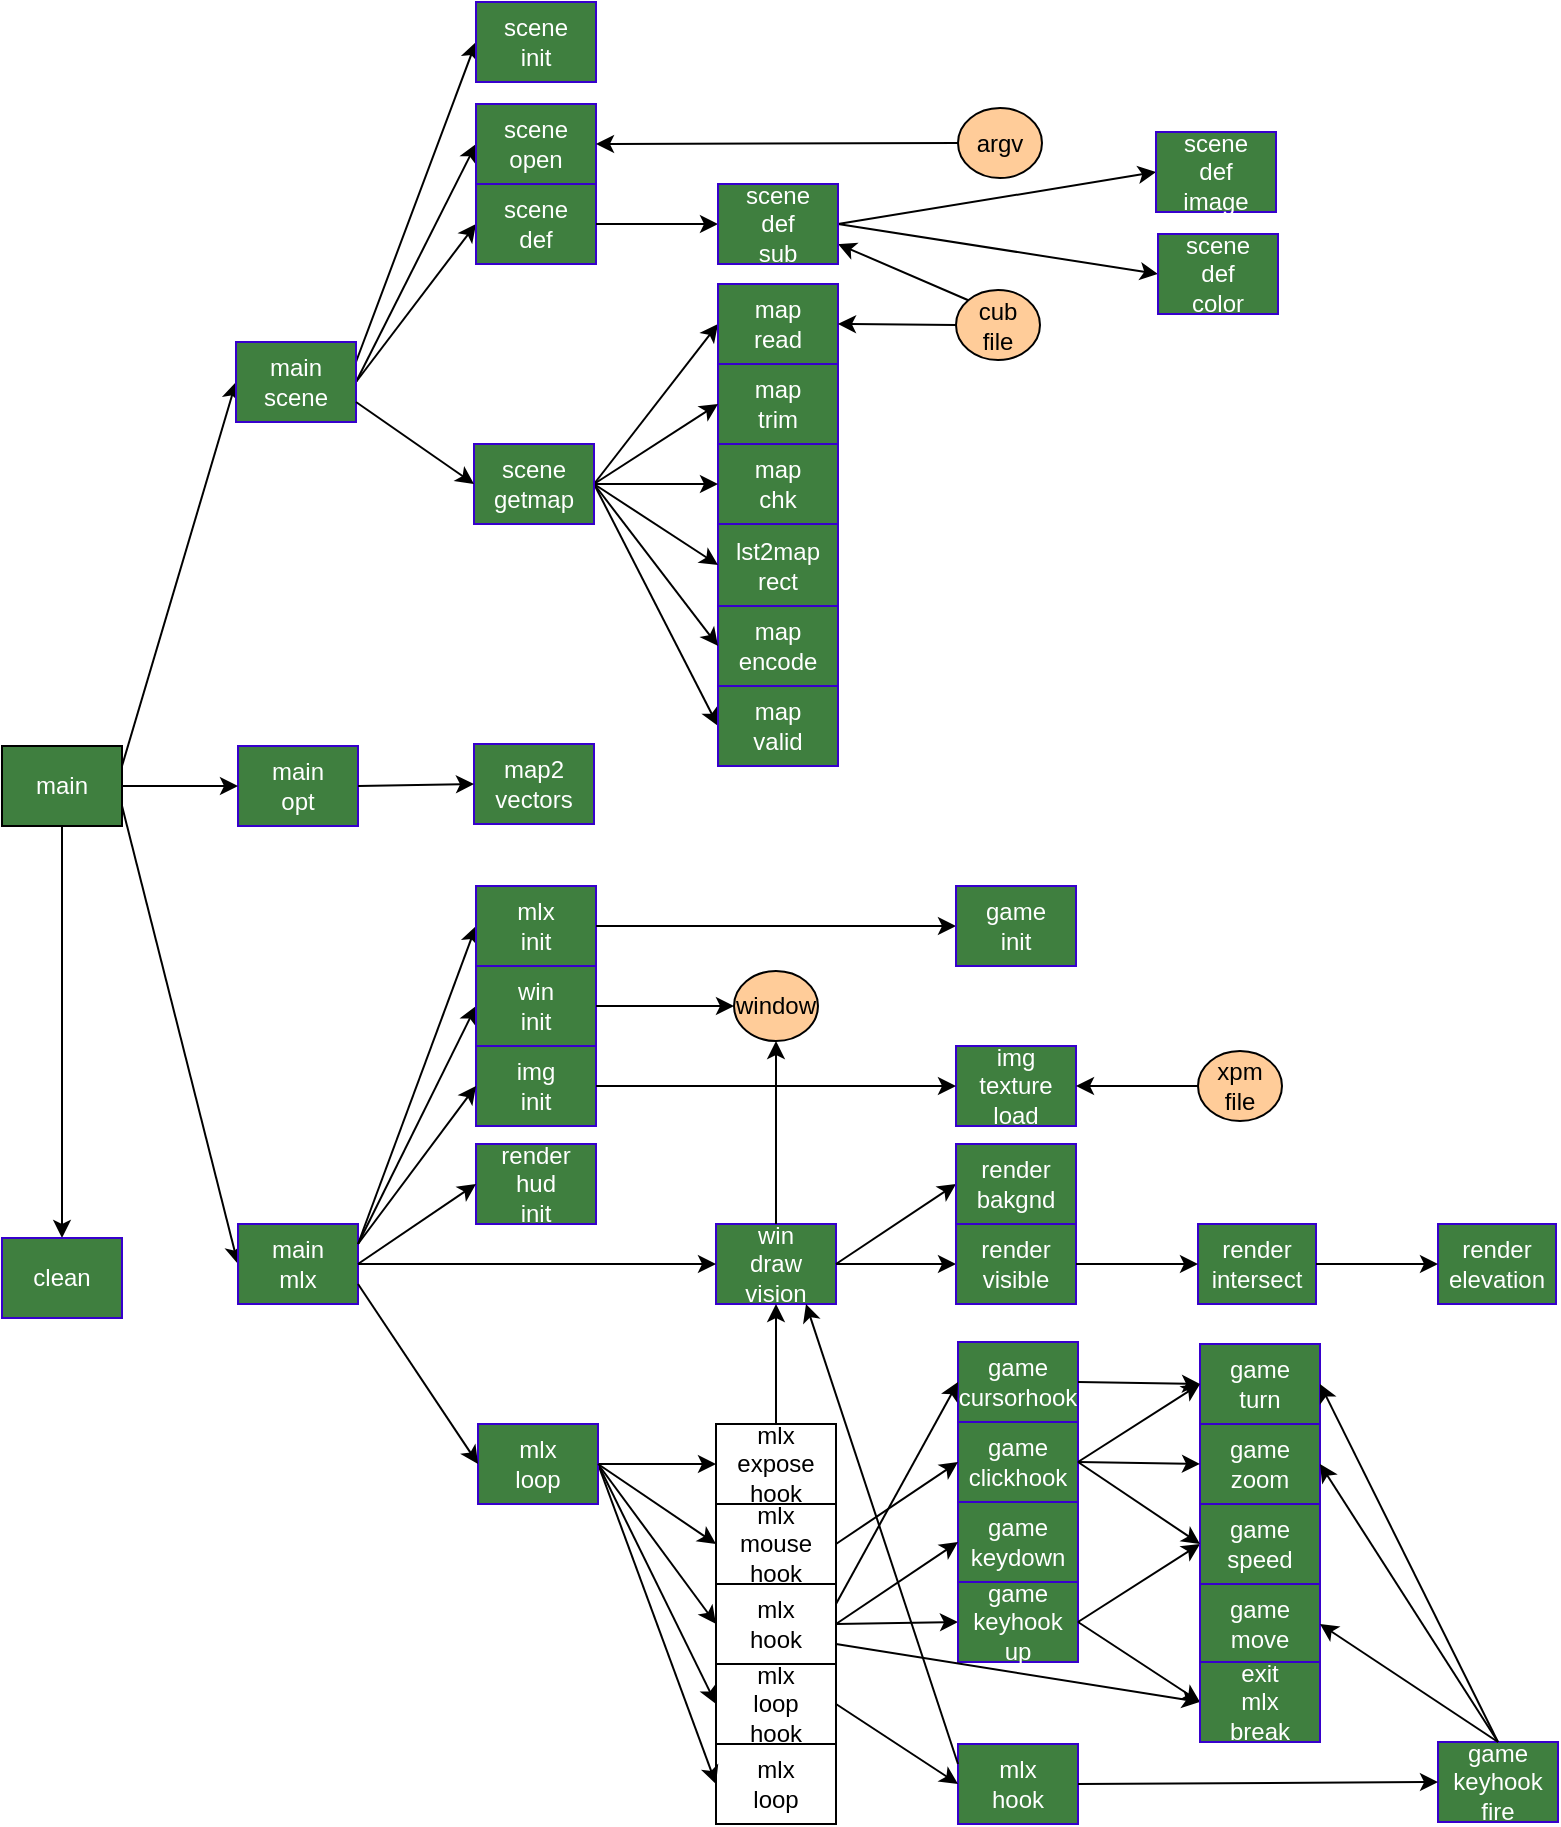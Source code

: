 <mxfile>
    <diagram id="hV0SHfoGrisFIh4XmOlX" name="Mandatory">
        <mxGraphModel dx="642" dy="841" grid="1" gridSize="10" guides="1" tooltips="1" connect="1" arrows="1" fold="1" page="1" pageScale="1" pageWidth="827" pageHeight="1169" math="0" shadow="0">
            <root>
                <mxCell id="0"/>
                <mxCell id="1" parent="0"/>
                <mxCell id="18" style="edgeStyle=none;html=1;entryX=0;entryY=0.5;entryDx=0;entryDy=0;exitX=1;exitY=0.5;exitDx=0;exitDy=0;" parent="1" source="33" target="12" edge="1">
                    <mxGeometry relative="1" as="geometry">
                        <mxPoint x="129" y="317" as="sourcePoint"/>
                    </mxGeometry>
                </mxCell>
                <mxCell id="26" style="edgeStyle=none;html=1;entryX=0.5;entryY=0;entryDx=0;entryDy=0;exitX=0.5;exitY=1;exitDx=0;exitDy=0;" parent="1" source="4" target="39" edge="1">
                    <mxGeometry relative="1" as="geometry">
                        <mxPoint x="68" y="521" as="targetPoint"/>
                        <mxPoint x="60" y="445" as="sourcePoint"/>
                    </mxGeometry>
                </mxCell>
                <mxCell id="34" style="edgeStyle=none;html=1;exitX=1;exitY=0.25;exitDx=0;exitDy=0;entryX=0;entryY=0.5;entryDx=0;entryDy=0;" parent="1" source="4" target="33" edge="1">
                    <mxGeometry relative="1" as="geometry"/>
                </mxCell>
                <mxCell id="4" value="main" style="rounded=0;whiteSpace=wrap;html=1;strokeWidth=1;fillColor=#3F7F3F;fontColor=#ffffff;strokeColor=default;" parent="1" vertex="1">
                    <mxGeometry x="2" y="381" width="60" height="40" as="geometry"/>
                </mxCell>
                <mxCell id="6" value="" style="endArrow=classic;html=1;entryX=0;entryY=0.5;entryDx=0;entryDy=0;exitX=1;exitY=0.25;exitDx=0;exitDy=0;" parent="1" source="33" target="13" edge="1">
                    <mxGeometry width="50" height="50" relative="1" as="geometry">
                        <mxPoint x="129" y="307" as="sourcePoint"/>
                        <mxPoint x="429" y="171.5" as="targetPoint"/>
                    </mxGeometry>
                </mxCell>
                <mxCell id="38" style="edgeStyle=none;html=1;entryX=0;entryY=0.5;entryDx=0;entryDy=0;exitX=1;exitY=0.5;exitDx=0;exitDy=0;" parent="1" source="33" target="35" edge="1">
                    <mxGeometry relative="1" as="geometry">
                        <mxPoint x="299" y="200" as="targetPoint"/>
                        <mxPoint x="190" y="170" as="sourcePoint"/>
                    </mxGeometry>
                </mxCell>
                <mxCell id="11" value="lst2map&lt;br&gt;rect" style="rounded=0;whiteSpace=wrap;html=1;fillColor=#3F7F3F;fontColor=#ffffff;strokeColor=#3700CC;" parent="1" vertex="1">
                    <mxGeometry x="360" y="270" width="60" height="41" as="geometry"/>
                </mxCell>
                <mxCell id="22" style="edgeStyle=none;html=1;entryX=0;entryY=0.5;entryDx=0;entryDy=0;exitX=1;exitY=0.5;exitDx=0;exitDy=0;" parent="1" source="72" target="19" edge="1">
                    <mxGeometry relative="1" as="geometry">
                        <mxPoint x="230" y="227" as="sourcePoint"/>
                    </mxGeometry>
                </mxCell>
                <mxCell id="12" value="scene&lt;br&gt;open" style="rounded=0;whiteSpace=wrap;html=1;fillColor=#3F7F3F;fontColor=#ffffff;strokeColor=#3700CC;" parent="1" vertex="1">
                    <mxGeometry x="239" y="60" width="60" height="40" as="geometry"/>
                </mxCell>
                <mxCell id="13" value="scene&lt;br&gt;init" style="rounded=0;whiteSpace=wrap;html=1;fillColor=#3F7F3F;fontColor=#ffffff;strokeColor=#3700CC;" parent="1" vertex="1">
                    <mxGeometry x="239" y="9" width="60" height="40" as="geometry"/>
                </mxCell>
                <mxCell id="15" value="" style="endArrow=classic;html=1;entryX=0;entryY=0.5;entryDx=0;entryDy=0;exitX=1;exitY=0.5;exitDx=0;exitDy=0;" parent="1" source="72" target="11" edge="1">
                    <mxGeometry width="50" height="50" relative="1" as="geometry">
                        <mxPoint x="260" y="267" as="sourcePoint"/>
                        <mxPoint x="268" y="64" as="targetPoint"/>
                    </mxGeometry>
                </mxCell>
                <mxCell id="25" style="edgeStyle=none;html=1;exitX=1;exitY=0.25;exitDx=0;exitDy=0;entryX=0;entryY=0.5;entryDx=0;entryDy=0;" parent="1" source="46" target="51" edge="1">
                    <mxGeometry relative="1" as="geometry"/>
                </mxCell>
                <mxCell id="45" style="edgeStyle=none;html=1;entryX=0;entryY=0.5;entryDx=0;entryDy=0;exitX=1;exitY=0.5;exitDx=0;exitDy=0;" parent="1" source="72" target="44" edge="1">
                    <mxGeometry relative="1" as="geometry">
                        <mxPoint x="240" y="177" as="sourcePoint"/>
                    </mxGeometry>
                </mxCell>
                <mxCell id="47" style="edgeStyle=none;html=1;entryX=0;entryY=0.5;entryDx=0;entryDy=0;exitX=1;exitY=0.75;exitDx=0;exitDy=0;" parent="1" source="4" target="46" edge="1">
                    <mxGeometry relative="1" as="geometry">
                        <mxPoint x="80" y="425" as="sourcePoint"/>
                    </mxGeometry>
                </mxCell>
                <mxCell id="19" value="map&lt;br&gt;valid" style="rounded=0;whiteSpace=wrap;html=1;fillColor=#3F7F3F;fontColor=#ffffff;strokeColor=#3700CC;" parent="1" vertex="1">
                    <mxGeometry x="360" y="351" width="60" height="40" as="geometry"/>
                </mxCell>
                <mxCell id="24" value="map&lt;br&gt;encode" style="rounded=0;whiteSpace=wrap;html=1;fillColor=#3F7F3F;fontColor=#ffffff;strokeColor=#3700CC;" parent="1" vertex="1">
                    <mxGeometry x="360" y="311" width="60" height="40" as="geometry"/>
                </mxCell>
                <mxCell id="31" value="argv" style="ellipse;whiteSpace=wrap;html=1;fillColor=#FFCC99;" parent="1" vertex="1">
                    <mxGeometry x="480" y="62" width="42" height="35" as="geometry"/>
                </mxCell>
                <mxCell id="32" value="" style="endArrow=classic;html=1;exitX=0;exitY=0.5;exitDx=0;exitDy=0;entryX=1;entryY=0.5;entryDx=0;entryDy=0;" parent="1" source="31" target="12" edge="1">
                    <mxGeometry width="50" height="50" relative="1" as="geometry">
                        <mxPoint x="532" y="39" as="sourcePoint"/>
                        <mxPoint x="534" as="targetPoint"/>
                    </mxGeometry>
                </mxCell>
                <mxCell id="33" value="main&lt;br&gt;scene" style="rounded=0;whiteSpace=wrap;html=1;fillColor=#3F7F3F;fontColor=#ffffff;strokeColor=#3700CC;" parent="1" vertex="1">
                    <mxGeometry x="119" y="179" width="60" height="40" as="geometry"/>
                </mxCell>
                <mxCell id="35" value="scene&lt;br&gt;def" style="rounded=0;whiteSpace=wrap;html=1;fillColor=#3F7F3F;fontColor=#ffffff;strokeColor=#3700CC;" parent="1" vertex="1">
                    <mxGeometry x="239" y="100" width="60" height="40" as="geometry"/>
                </mxCell>
                <mxCell id="39" value="clean" style="rounded=0;whiteSpace=wrap;html=1;fillColor=#3f7F3f;fontColor=#ffffff;strokeColor=#3700CC;" parent="1" vertex="1">
                    <mxGeometry x="2" y="627" width="60" height="40" as="geometry"/>
                </mxCell>
                <mxCell id="44" value="map&lt;br&gt;read" style="rounded=0;whiteSpace=wrap;html=1;fillColor=#3F7F3F;fontColor=#ffffff;strokeColor=#3700CC;" parent="1" vertex="1">
                    <mxGeometry x="360" y="150" width="60" height="40" as="geometry"/>
                </mxCell>
                <mxCell id="46" value="main&lt;br&gt;mlx" style="rounded=0;whiteSpace=wrap;html=1;fillColor=#3F7F3F;fontColor=#ffffff;strokeColor=#3700CC;" parent="1" vertex="1">
                    <mxGeometry x="120" y="620" width="60" height="40" as="geometry"/>
                </mxCell>
                <mxCell id="51" value="win&lt;br&gt;init" style="rounded=0;whiteSpace=wrap;html=1;fillColor=#3F7F3F;fontColor=#ffffff;strokeColor=#3700CC;" parent="1" vertex="1">
                    <mxGeometry x="239" y="491" width="60" height="40" as="geometry"/>
                </mxCell>
                <mxCell id="59" style="edgeStyle=none;html=1;exitX=1;exitY=0.25;exitDx=0;exitDy=0;entryX=0;entryY=0.5;entryDx=0;entryDy=0;" parent="1" source="46" target="52" edge="1">
                    <mxGeometry relative="1" as="geometry">
                        <mxPoint x="260" y="471" as="targetPoint"/>
                    </mxGeometry>
                </mxCell>
                <mxCell id="52" value="mlx&lt;br&gt;init" style="rounded=0;whiteSpace=wrap;html=1;fillColor=#3F7F3F;fontColor=#ffffff;strokeColor=#3700CC;" parent="1" vertex="1">
                    <mxGeometry x="239" y="451" width="60" height="40" as="geometry"/>
                </mxCell>
                <mxCell id="56" value="map&lt;br&gt;trim" style="rounded=0;whiteSpace=wrap;html=1;fillColor=#3F7F3F;fontColor=#ffffff;strokeColor=#3700CC;" parent="1" vertex="1">
                    <mxGeometry x="360" y="190" width="60" height="40" as="geometry"/>
                </mxCell>
                <mxCell id="67" style="edgeStyle=none;html=1;exitX=1;exitY=0.5;exitDx=0;exitDy=0;entryX=0;entryY=0.5;entryDx=0;entryDy=0;" parent="1" source="72" target="56" edge="1">
                    <mxGeometry relative="1" as="geometry">
                        <mxPoint x="320" y="437" as="sourcePoint"/>
                        <mxPoint x="369" y="413" as="targetPoint"/>
                    </mxGeometry>
                </mxCell>
                <mxCell id="68" style="edgeStyle=none;html=1;entryX=0;entryY=0.5;entryDx=0;entryDy=0;exitX=1;exitY=0.5;exitDx=0;exitDy=0;" parent="1" source="72" target="24" edge="1">
                    <mxGeometry relative="1" as="geometry">
                        <mxPoint x="270" y="277" as="sourcePoint"/>
                        <mxPoint x="369" y="357" as="targetPoint"/>
                    </mxGeometry>
                </mxCell>
                <mxCell id="NXFUlHPYo5hBLQqX9jPC-74" value="map&lt;br&gt;chk" style="rounded=0;whiteSpace=wrap;html=1;fillColor=#3F7F3F;fontColor=#ffffff;strokeColor=#3700CC;" parent="1" vertex="1">
                    <mxGeometry x="360" y="230" width="60" height="40" as="geometry"/>
                </mxCell>
                <mxCell id="NXFUlHPYo5hBLQqX9jPC-75" value="win&lt;br&gt;draw&lt;br&gt;vision" style="rounded=0;whiteSpace=wrap;html=1;fillColor=#3F7F3F;fontColor=#ffffff;strokeColor=#3700CC;" parent="1" vertex="1">
                    <mxGeometry x="359" y="620" width="60" height="40" as="geometry"/>
                </mxCell>
                <mxCell id="NXFUlHPYo5hBLQqX9jPC-76" value="img&lt;br&gt;init" style="rounded=0;whiteSpace=wrap;html=1;fillColor=#3F7F3F;fontColor=#ffffff;strokeColor=#3700CC;" parent="1" vertex="1">
                    <mxGeometry x="239" y="531" width="60" height="40" as="geometry"/>
                </mxCell>
                <mxCell id="NXFUlHPYo5hBLQqX9jPC-77" value="mlx&lt;br&gt;expose&lt;br&gt;hook" style="rounded=0;whiteSpace=wrap;html=1;" parent="1" vertex="1">
                    <mxGeometry x="359" y="720" width="60" height="40" as="geometry"/>
                </mxCell>
                <mxCell id="NXFUlHPYo5hBLQqX9jPC-78" value="mlx&lt;br&gt;hook" style="rounded=0;whiteSpace=wrap;html=1;" parent="1" vertex="1">
                    <mxGeometry x="359" y="800" width="60" height="40" as="geometry"/>
                </mxCell>
                <mxCell id="NXFUlHPYo5hBLQqX9jPC-79" value="mlx&lt;br&gt;loop" style="rounded=0;whiteSpace=wrap;html=1;" parent="1" vertex="1">
                    <mxGeometry x="359" y="880" width="60" height="40" as="geometry"/>
                </mxCell>
                <mxCell id="NXFUlHPYo5hBLQqX9jPC-80" value="mlx&lt;br&gt;loop&lt;br&gt;hook" style="rounded=0;whiteSpace=wrap;html=1;" parent="1" vertex="1">
                    <mxGeometry x="359" y="840" width="60" height="40" as="geometry"/>
                </mxCell>
                <mxCell id="NXFUlHPYo5hBLQqX9jPC-81" style="edgeStyle=none;html=1;exitX=1;exitY=0.5;exitDx=0;exitDy=0;entryX=0;entryY=0.5;entryDx=0;entryDy=0;" parent="1" source="46" target="NXFUlHPYo5hBLQqX9jPC-75" edge="1">
                    <mxGeometry relative="1" as="geometry">
                        <mxPoint x="210" y="561" as="sourcePoint"/>
                        <mxPoint x="258" y="587" as="targetPoint"/>
                    </mxGeometry>
                </mxCell>
                <mxCell id="NXFUlHPYo5hBLQqX9jPC-82" style="edgeStyle=none;html=1;exitX=1;exitY=0.25;exitDx=0;exitDy=0;entryX=0;entryY=0.5;entryDx=0;entryDy=0;" parent="1" source="46" target="NXFUlHPYo5hBLQqX9jPC-76" edge="1">
                    <mxGeometry relative="1" as="geometry">
                        <mxPoint x="240" y="561" as="targetPoint"/>
                        <mxPoint x="230" y="511" as="sourcePoint"/>
                    </mxGeometry>
                </mxCell>
                <mxCell id="NXFUlHPYo5hBLQqX9jPC-83" style="edgeStyle=none;html=1;exitX=1;exitY=0.5;exitDx=0;exitDy=0;entryX=0;entryY=0.5;entryDx=0;entryDy=0;" parent="1" source="83" target="NXFUlHPYo5hBLQqX9jPC-78" edge="1">
                    <mxGeometry relative="1" as="geometry">
                        <mxPoint x="341" y="643" as="sourcePoint"/>
                        <mxPoint x="389" y="669" as="targetPoint"/>
                    </mxGeometry>
                </mxCell>
                <mxCell id="NXFUlHPYo5hBLQqX9jPC-84" style="edgeStyle=none;html=1;exitX=1;exitY=0.5;exitDx=0;exitDy=0;entryX=0;entryY=0.5;entryDx=0;entryDy=0;" parent="1" source="83" target="NXFUlHPYo5hBLQqX9jPC-79" edge="1">
                    <mxGeometry relative="1" as="geometry">
                        <mxPoint x="390" y="619" as="targetPoint"/>
                        <mxPoint x="341" y="643" as="sourcePoint"/>
                    </mxGeometry>
                </mxCell>
                <mxCell id="NXFUlHPYo5hBLQqX9jPC-85" style="edgeStyle=none;html=1;exitX=1;exitY=0.5;exitDx=0;exitDy=0;entryX=0;entryY=0.5;entryDx=0;entryDy=0;" parent="1" source="83" target="NXFUlHPYo5hBLQqX9jPC-77" edge="1">
                    <mxGeometry relative="1" as="geometry">
                        <mxPoint x="331" y="703" as="sourcePoint"/>
                        <mxPoint x="361" y="721" as="targetPoint"/>
                    </mxGeometry>
                </mxCell>
                <mxCell id="NXFUlHPYo5hBLQqX9jPC-86" style="edgeStyle=none;html=1;exitX=1;exitY=0.5;exitDx=0;exitDy=0;entryX=0;entryY=0.5;entryDx=0;entryDy=0;" parent="1" source="83" target="NXFUlHPYo5hBLQqX9jPC-80" edge="1">
                    <mxGeometry relative="1" as="geometry">
                        <mxPoint x="361" y="703" as="targetPoint"/>
                        <mxPoint x="351" y="653" as="sourcePoint"/>
                    </mxGeometry>
                </mxCell>
                <mxCell id="NXFUlHPYo5hBLQqX9jPC-88" value="" style="endArrow=classic;html=1;entryX=0;entryY=0.5;entryDx=0;entryDy=0;exitX=1;exitY=0.5;exitDx=0;exitDy=0;" parent="1" source="72" target="NXFUlHPYo5hBLQqX9jPC-74" edge="1">
                    <mxGeometry width="50" height="50" relative="1" as="geometry">
                        <mxPoint x="231" y="210" as="sourcePoint"/>
                        <mxPoint x="390" y="279.5" as="targetPoint"/>
                    </mxGeometry>
                </mxCell>
                <mxCell id="NXFUlHPYo5hBLQqX9jPC-89" value="window" style="ellipse;whiteSpace=wrap;html=1;fillColor=#FFCC99;" parent="1" vertex="1">
                    <mxGeometry x="368" y="493.5" width="42" height="35" as="geometry"/>
                </mxCell>
                <mxCell id="NXFUlHPYo5hBLQqX9jPC-90" style="edgeStyle=none;html=1;entryX=0;entryY=0.5;entryDx=0;entryDy=0;exitX=1;exitY=0.5;exitDx=0;exitDy=0;" parent="1" source="51" target="NXFUlHPYo5hBLQqX9jPC-89" edge="1">
                    <mxGeometry relative="1" as="geometry">
                        <mxPoint x="152" y="442" as="sourcePoint"/>
                        <mxPoint x="210" y="612" as="targetPoint"/>
                    </mxGeometry>
                </mxCell>
                <mxCell id="NXFUlHPYo5hBLQqX9jPC-91" style="edgeStyle=none;html=1;entryX=0.5;entryY=1;entryDx=0;entryDy=0;exitX=0.5;exitY=0;exitDx=0;exitDy=0;" parent="1" source="NXFUlHPYo5hBLQqX9jPC-75" target="NXFUlHPYo5hBLQqX9jPC-89" edge="1">
                    <mxGeometry relative="1" as="geometry">
                        <mxPoint x="448" y="591" as="sourcePoint"/>
                        <mxPoint x="468.0" y="521" as="targetPoint"/>
                    </mxGeometry>
                </mxCell>
                <mxCell id="NXFUlHPYo5hBLQqX9jPC-92" style="edgeStyle=none;html=1;entryX=0;entryY=0.5;entryDx=0;entryDy=0;exitX=1;exitY=0.5;exitDx=0;exitDy=0;" parent="1" source="74" target="NXFUlHPYo5hBLQqX9jPC-93" edge="1">
                    <mxGeometry relative="1" as="geometry">
                        <mxPoint x="538" y="210" as="targetPoint"/>
                        <mxPoint x="418" y="209" as="sourcePoint"/>
                    </mxGeometry>
                </mxCell>
                <mxCell id="NXFUlHPYo5hBLQqX9jPC-93" value="scene&lt;br&gt;def&lt;br&gt;image" style="rounded=0;whiteSpace=wrap;html=1;fillColor=#3F7F3F;fontColor=#ffffff;strokeColor=#3700CC;" parent="1" vertex="1">
                    <mxGeometry x="579" y="74" width="60" height="40" as="geometry"/>
                </mxCell>
                <mxCell id="NXFUlHPYo5hBLQqX9jPC-94" style="edgeStyle=none;html=1;entryX=0;entryY=0.5;entryDx=0;entryDy=0;exitX=1;exitY=0.5;exitDx=0;exitDy=0;" parent="1" source="74" target="NXFUlHPYo5hBLQqX9jPC-95" edge="1">
                    <mxGeometry relative="1" as="geometry">
                        <mxPoint x="548" y="220" as="targetPoint"/>
                        <mxPoint x="428" y="219" as="sourcePoint"/>
                    </mxGeometry>
                </mxCell>
                <mxCell id="NXFUlHPYo5hBLQqX9jPC-95" value="scene&lt;br&gt;def&lt;br&gt;color" style="rounded=0;whiteSpace=wrap;html=1;fillColor=#3F7F3F;fontColor=#ffffff;strokeColor=#3700CC;" parent="1" vertex="1">
                    <mxGeometry x="580" y="125" width="60" height="40" as="geometry"/>
                </mxCell>
                <mxCell id="NXFUlHPYo5hBLQqX9jPC-96" style="edgeStyle=none;html=1;exitX=1;exitY=0.5;exitDx=0;exitDy=0;entryX=0;entryY=0.5;entryDx=0;entryDy=0;" parent="1" source="NXFUlHPYo5hBLQqX9jPC-75" target="NXFUlHPYo5hBLQqX9jPC-97" edge="1">
                    <mxGeometry relative="1" as="geometry">
                        <mxPoint x="479" y="600.0" as="targetPoint"/>
                        <mxPoint x="430" y="611" as="sourcePoint"/>
                    </mxGeometry>
                </mxCell>
                <mxCell id="NXFUlHPYo5hBLQqX9jPC-97" value="render&lt;br&gt;bakgnd" style="rounded=0;whiteSpace=wrap;html=1;fillColor=#3F7F3F;fontColor=#ffffff;strokeColor=#3700CC;" parent="1" vertex="1">
                    <mxGeometry x="479" y="580" width="60" height="40" as="geometry"/>
                </mxCell>
                <mxCell id="NXFUlHPYo5hBLQqX9jPC-98" style="edgeStyle=none;html=1;exitX=1;exitY=0.5;exitDx=0;exitDy=0;entryX=0;entryY=0.5;entryDx=0;entryDy=0;" parent="1" source="52" target="NXFUlHPYo5hBLQqX9jPC-99" edge="1">
                    <mxGeometry relative="1" as="geometry">
                        <mxPoint x="420" y="470.231" as="targetPoint"/>
                        <mxPoint x="340" y="440" as="sourcePoint"/>
                    </mxGeometry>
                </mxCell>
                <mxCell id="NXFUlHPYo5hBLQqX9jPC-99" value="game&lt;br&gt;init" style="rounded=0;whiteSpace=wrap;html=1;fillColor=#3F7F3F;fontColor=#ffffff;strokeColor=#3700CC;" parent="1" vertex="1">
                    <mxGeometry x="479" y="451" width="60" height="40" as="geometry"/>
                </mxCell>
                <mxCell id="NXFUlHPYo5hBLQqX9jPC-100" style="edgeStyle=none;html=1;entryX=0;entryY=0.5;entryDx=0;entryDy=0;exitX=1;exitY=0.5;exitDx=0;exitDy=0;" parent="1" source="NXFUlHPYo5hBLQqX9jPC-78" target="NXFUlHPYo5hBLQqX9jPC-101" edge="1">
                    <mxGeometry relative="1" as="geometry">
                        <mxPoint x="568" y="814" as="targetPoint"/>
                        <mxPoint x="441" y="701" as="sourcePoint"/>
                    </mxGeometry>
                </mxCell>
                <mxCell id="NXFUlHPYo5hBLQqX9jPC-101" value="game&lt;br&gt;keyhook&lt;br&gt;up" style="rounded=0;whiteSpace=wrap;html=1;fillColor=#3F7F3F;fontColor=#ffffff;strokeColor=#3700CC;" parent="1" vertex="1">
                    <mxGeometry x="480" y="799" width="60" height="40" as="geometry"/>
                </mxCell>
                <mxCell id="NXFUlHPYo5hBLQqX9jPC-102" style="edgeStyle=none;html=1;entryX=0;entryY=0.5;entryDx=0;entryDy=0;exitX=1;exitY=0.5;exitDx=0;exitDy=0;" parent="1" source="NXFUlHPYo5hBLQqX9jPC-101" target="NXFUlHPYo5hBLQqX9jPC-105" edge="1">
                    <mxGeometry relative="1" as="geometry">
                        <mxPoint x="708" y="814" as="targetPoint"/>
                        <mxPoint x="611" y="730" as="sourcePoint"/>
                    </mxGeometry>
                </mxCell>
                <mxCell id="NXFUlHPYo5hBLQqX9jPC-103" value="game&lt;br&gt;move" style="rounded=0;whiteSpace=wrap;html=1;fillColor=#3F7F3F;fontColor=#ffffff;strokeColor=#3700CC;" parent="1" vertex="1">
                    <mxGeometry x="601" y="800" width="60" height="40" as="geometry"/>
                </mxCell>
                <mxCell id="NXFUlHPYo5hBLQqX9jPC-104" style="edgeStyle=none;html=1;exitX=1;exitY=0.75;exitDx=0;exitDy=0;entryX=0;entryY=0.5;entryDx=0;entryDy=0;" parent="1" source="NXFUlHPYo5hBLQqX9jPC-78" target="NXFUlHPYo5hBLQqX9jPC-105" edge="1">
                    <mxGeometry relative="1" as="geometry">
                        <mxPoint x="511" y="730" as="targetPoint"/>
                        <mxPoint x="442" y="710" as="sourcePoint"/>
                    </mxGeometry>
                </mxCell>
                <mxCell id="NXFUlHPYo5hBLQqX9jPC-105" value="exit&lt;br&gt;mlx&lt;br&gt;break" style="rounded=0;whiteSpace=wrap;html=1;fillColor=#3F7F3F;fontColor=#ffffff;strokeColor=#3700CC;" parent="1" vertex="1">
                    <mxGeometry x="601" y="839" width="60" height="40" as="geometry"/>
                </mxCell>
                <mxCell id="NXFUlHPYo5hBLQqX9jPC-106" value="mlx&lt;br&gt;hook" style="rounded=0;whiteSpace=wrap;html=1;fillColor=#3F7F3F;fontColor=#ffffff;strokeColor=#3700CC;" parent="1" vertex="1">
                    <mxGeometry x="480" y="880" width="60" height="40" as="geometry"/>
                </mxCell>
                <mxCell id="NXFUlHPYo5hBLQqX9jPC-107" style="edgeStyle=none;html=1;entryX=0;entryY=0.5;entryDx=0;entryDy=0;exitX=1;exitY=0.5;exitDx=0;exitDy=0;" parent="1" source="NXFUlHPYo5hBLQqX9jPC-80" target="NXFUlHPYo5hBLQqX9jPC-106" edge="1">
                    <mxGeometry relative="1" as="geometry">
                        <mxPoint x="532" y="785" as="targetPoint"/>
                        <mxPoint x="432" y="775" as="sourcePoint"/>
                    </mxGeometry>
                </mxCell>
                <mxCell id="NXFUlHPYo5hBLQqX9jPC-108" style="edgeStyle=none;html=1;exitX=0;exitY=0.25;exitDx=0;exitDy=0;entryX=0.75;entryY=1;entryDx=0;entryDy=0;" parent="1" source="NXFUlHPYo5hBLQqX9jPC-106" target="NXFUlHPYo5hBLQqX9jPC-75" edge="1">
                    <mxGeometry relative="1" as="geometry">
                        <mxPoint x="320" y="611" as="targetPoint"/>
                        <mxPoint x="331" y="741" as="sourcePoint"/>
                    </mxGeometry>
                </mxCell>
                <mxCell id="NXFUlHPYo5hBLQqX9jPC-109" style="edgeStyle=none;html=1;entryX=0;entryY=0.5;entryDx=0;entryDy=0;exitX=1;exitY=0.5;exitDx=0;exitDy=0;" parent="1" source="NXFUlHPYo5hBLQqX9jPC-101" target="89" edge="1">
                    <mxGeometry relative="1" as="geometry">
                        <mxPoint x="708" y="854" as="targetPoint"/>
                        <mxPoint x="592" y="739.0" as="sourcePoint"/>
                    </mxGeometry>
                </mxCell>
                <mxCell id="NXFUlHPYo5hBLQqX9jPC-110" value="game&lt;br&gt;turn" style="rounded=0;whiteSpace=wrap;html=1;fillColor=#3F7F3F;fontColor=#ffffff;strokeColor=#3700CC;" parent="1" vertex="1">
                    <mxGeometry x="601" y="680" width="60" height="40" as="geometry"/>
                </mxCell>
                <mxCell id="NXFUlHPYo5hBLQqX9jPC-111" value="" style="endArrow=classic;html=1;exitX=0;exitY=0;exitDx=0;exitDy=0;entryX=1;entryY=0.75;entryDx=0;entryDy=0;" parent="1" source="NXFUlHPYo5hBLQqX9jPC-112" target="74" edge="1">
                    <mxGeometry width="50" height="50" relative="1" as="geometry">
                        <mxPoint x="572.937" y="147.306" as="sourcePoint"/>
                        <mxPoint x="513" y="130" as="targetPoint"/>
                    </mxGeometry>
                </mxCell>
                <mxCell id="NXFUlHPYo5hBLQqX9jPC-112" value="cub&lt;br&gt;file" style="ellipse;whiteSpace=wrap;html=1;fillColor=#FFCC99;" parent="1" vertex="1">
                    <mxGeometry x="479" y="153" width="42" height="35" as="geometry"/>
                </mxCell>
                <mxCell id="NXFUlHPYo5hBLQqX9jPC-113" value="" style="endArrow=classic;html=1;exitX=0;exitY=0.5;exitDx=0;exitDy=0;entryX=1;entryY=0.5;entryDx=0;entryDy=0;" parent="1" source="NXFUlHPYo5hBLQqX9jPC-112" target="44" edge="1">
                    <mxGeometry width="50" height="50" relative="1" as="geometry">
                        <mxPoint x="588" y="139" as="sourcePoint"/>
                        <mxPoint x="478" y="180.0" as="targetPoint"/>
                    </mxGeometry>
                </mxCell>
                <mxCell id="NXFUlHPYo5hBLQqX9jPC-115" style="edgeStyle=none;html=1;exitX=0.5;exitY=0;exitDx=0;exitDy=0;entryX=0.5;entryY=1;entryDx=0;entryDy=0;" parent="1" source="NXFUlHPYo5hBLQqX9jPC-77" target="NXFUlHPYo5hBLQqX9jPC-75" edge="1">
                    <mxGeometry relative="1" as="geometry">
                        <mxPoint x="321" y="631" as="targetPoint"/>
                        <mxPoint x="371" y="731" as="sourcePoint"/>
                    </mxGeometry>
                </mxCell>
                <mxCell id="NXFUlHPYo5hBLQqX9jPC-116" value="img&lt;br&gt;texture&lt;br&gt;load" style="rounded=0;whiteSpace=wrap;html=1;fillColor=#3F7F3F;fontColor=#ffffff;strokeColor=#3700CC;" parent="1" vertex="1">
                    <mxGeometry x="479" y="531" width="60" height="40" as="geometry"/>
                </mxCell>
                <mxCell id="NXFUlHPYo5hBLQqX9jPC-117" style="edgeStyle=none;html=1;exitX=1;exitY=0.5;exitDx=0;exitDy=0;entryX=0;entryY=0.5;entryDx=0;entryDy=0;" parent="1" source="NXFUlHPYo5hBLQqX9jPC-76" target="NXFUlHPYo5hBLQqX9jPC-116" edge="1">
                    <mxGeometry relative="1" as="geometry">
                        <mxPoint x="430" y="480.231" as="targetPoint"/>
                        <mxPoint x="330" y="481" as="sourcePoint"/>
                    </mxGeometry>
                </mxCell>
                <mxCell id="NXFUlHPYo5hBLQqX9jPC-120" value="xpm&lt;br&gt;file" style="ellipse;whiteSpace=wrap;html=1;fillColor=#FFCC99;" parent="1" vertex="1">
                    <mxGeometry x="600" y="533.5" width="42" height="35" as="geometry"/>
                </mxCell>
                <mxCell id="NXFUlHPYo5hBLQqX9jPC-121" style="edgeStyle=none;html=1;exitX=0;exitY=0.5;exitDx=0;exitDy=0;entryX=1;entryY=0.5;entryDx=0;entryDy=0;" parent="1" source="NXFUlHPYo5hBLQqX9jPC-120" target="NXFUlHPYo5hBLQqX9jPC-116" edge="1">
                    <mxGeometry relative="1" as="geometry">
                        <mxPoint x="562" y="546" as="sourcePoint"/>
                        <mxPoint x="572" y="521" as="targetPoint"/>
                    </mxGeometry>
                </mxCell>
                <mxCell id="NXFUlHPYo5hBLQqX9jPC-122" style="edgeStyle=none;html=1;exitX=1;exitY=0.5;exitDx=0;exitDy=0;" parent="1" source="NXFUlHPYo5hBLQqX9jPC-75" target="NXFUlHPYo5hBLQqX9jPC-123" edge="1">
                    <mxGeometry relative="1" as="geometry">
                        <mxPoint x="479" y="647.0" as="targetPoint"/>
                        <mxPoint x="401" y="648" as="sourcePoint"/>
                    </mxGeometry>
                </mxCell>
                <mxCell id="NXFUlHPYo5hBLQqX9jPC-123" value="render&lt;br&gt;visible" style="rounded=0;whiteSpace=wrap;html=1;fillColor=#3F7F3F;fontColor=#ffffff;strokeColor=#3700CC;" parent="1" vertex="1">
                    <mxGeometry x="479" y="620" width="60" height="40" as="geometry"/>
                </mxCell>
                <mxCell id="69" value="main&lt;br&gt;opt" style="rounded=0;whiteSpace=wrap;html=1;fillColor=#3F7F3F;fontColor=#ffffff;strokeColor=#3700CC;" vertex="1" parent="1">
                    <mxGeometry x="120" y="381" width="60" height="40" as="geometry"/>
                </mxCell>
                <mxCell id="70" style="edgeStyle=none;html=1;exitX=1;exitY=0.5;exitDx=0;exitDy=0;entryX=0;entryY=0.5;entryDx=0;entryDy=0;" edge="1" parent="1" source="4" target="69">
                    <mxGeometry relative="1" as="geometry">
                        <mxPoint x="72" y="401" as="sourcePoint"/>
                        <mxPoint x="129" y="229" as="targetPoint"/>
                    </mxGeometry>
                </mxCell>
                <mxCell id="72" value="scene&lt;br&gt;getmap" style="rounded=0;whiteSpace=wrap;html=1;fillColor=#3F7F3F;fontColor=#ffffff;strokeColor=#3700CC;" vertex="1" parent="1">
                    <mxGeometry x="238" y="230" width="60" height="40" as="geometry"/>
                </mxCell>
                <mxCell id="73" style="edgeStyle=none;html=1;entryX=0;entryY=0.5;entryDx=0;entryDy=0;exitX=1;exitY=0.75;exitDx=0;exitDy=0;" edge="1" parent="1" source="33" target="72">
                    <mxGeometry relative="1" as="geometry">
                        <mxPoint x="189" y="280" as="sourcePoint"/>
                        <mxPoint x="271" y="170" as="targetPoint"/>
                    </mxGeometry>
                </mxCell>
                <mxCell id="75" style="edgeStyle=none;html=1;fontColor=#7F00FF;entryX=0;entryY=0.5;entryDx=0;entryDy=0;exitX=1;exitY=0.5;exitDx=0;exitDy=0;" edge="1" parent="1" source="35" target="74">
                    <mxGeometry relative="1" as="geometry">
                        <mxPoint x="431" y="30" as="targetPoint"/>
                    </mxGeometry>
                </mxCell>
                <mxCell id="74" value="scene&lt;br&gt;def&lt;br&gt;sub" style="rounded=0;whiteSpace=wrap;html=1;fillColor=#3F7F3F;fontColor=#ffffff;strokeColor=#3700CC;" vertex="1" parent="1">
                    <mxGeometry x="360" y="100" width="60" height="40" as="geometry"/>
                </mxCell>
                <mxCell id="76" value="map2&lt;br&gt;vectors" style="rounded=0;whiteSpace=wrap;html=1;fillColor=#3F7F3F;fontColor=#ffffff;strokeColor=#3700CC;" vertex="1" parent="1">
                    <mxGeometry x="238" y="380" width="60" height="40" as="geometry"/>
                </mxCell>
                <mxCell id="77" style="edgeStyle=none;html=1;exitX=1;exitY=0.5;exitDx=0;exitDy=0;entryX=0;entryY=0.5;entryDx=0;entryDy=0;" edge="1" parent="1" source="69" target="76">
                    <mxGeometry relative="1" as="geometry">
                        <mxPoint x="72" y="411" as="sourcePoint"/>
                        <mxPoint x="130" y="411" as="targetPoint"/>
                    </mxGeometry>
                </mxCell>
                <mxCell id="78" value="render&lt;br&gt;hud&lt;br&gt;init" style="rounded=0;whiteSpace=wrap;html=1;fillColor=#3F7F3F;fontColor=#ffffff;strokeColor=#3700CC;" vertex="1" parent="1">
                    <mxGeometry x="239" y="580" width="60" height="40" as="geometry"/>
                </mxCell>
                <mxCell id="79" style="edgeStyle=none;html=1;exitX=1;exitY=0.5;exitDx=0;exitDy=0;entryX=0;entryY=0.5;entryDx=0;entryDy=0;" edge="1" parent="1" source="46" target="78">
                    <mxGeometry relative="1" as="geometry">
                        <mxPoint x="270" y="561" as="targetPoint"/>
                        <mxPoint x="190" y="641" as="sourcePoint"/>
                    </mxGeometry>
                </mxCell>
                <mxCell id="80" value="render&lt;br&gt;intersect" style="rounded=0;whiteSpace=wrap;html=1;fillColor=#3F7F3F;fontColor=#ffffff;strokeColor=#3700CC;" vertex="1" parent="1">
                    <mxGeometry x="600" y="620" width="59" height="40" as="geometry"/>
                </mxCell>
                <mxCell id="81" value="game&lt;br&gt;clickhook" style="rounded=0;whiteSpace=wrap;html=1;fillColor=#3F7F3F;fontColor=#ffffff;strokeColor=#3700CC;" vertex="1" parent="1">
                    <mxGeometry x="480" y="719" width="60" height="40" as="geometry"/>
                </mxCell>
                <mxCell id="82" value="game&lt;br&gt;cursorhook" style="rounded=0;whiteSpace=wrap;html=1;fillColor=#3F7F3F;fontColor=#ffffff;strokeColor=#3700CC;" vertex="1" parent="1">
                    <mxGeometry x="480" y="679" width="60" height="40" as="geometry"/>
                </mxCell>
                <mxCell id="83" value="mlx&lt;br&gt;loop" style="rounded=0;whiteSpace=wrap;html=1;fillColor=#3F7F3F;fontColor=#ffffff;strokeColor=#3700CC;" vertex="1" parent="1">
                    <mxGeometry x="240" y="720" width="60" height="40" as="geometry"/>
                </mxCell>
                <mxCell id="84" style="edgeStyle=none;html=1;exitX=1;exitY=0.75;exitDx=0;exitDy=0;entryX=0;entryY=0.5;entryDx=0;entryDy=0;" edge="1" parent="1" source="46" target="83">
                    <mxGeometry relative="1" as="geometry">
                        <mxPoint x="269" y="610" as="targetPoint"/>
                        <mxPoint x="190" y="650" as="sourcePoint"/>
                    </mxGeometry>
                </mxCell>
                <mxCell id="85" value="mlx&lt;br&gt;mouse&lt;br&gt;hook" style="rounded=0;whiteSpace=wrap;html=1;" vertex="1" parent="1">
                    <mxGeometry x="359" y="760" width="60" height="40" as="geometry"/>
                </mxCell>
                <mxCell id="87" style="edgeStyle=none;html=1;exitX=1;exitY=0.5;exitDx=0;exitDy=0;entryX=0;entryY=0.5;entryDx=0;entryDy=0;" edge="1" parent="1" source="83" target="85">
                    <mxGeometry relative="1" as="geometry">
                        <mxPoint x="331" y="750" as="sourcePoint"/>
                        <mxPoint x="382" y="750" as="targetPoint"/>
                    </mxGeometry>
                </mxCell>
                <mxCell id="88" value="game&lt;br&gt;keyhook&lt;br&gt;fire" style="rounded=0;whiteSpace=wrap;html=1;fillColor=#3F7F3F;fontColor=#ffffff;strokeColor=#3700CC;" vertex="1" parent="1">
                    <mxGeometry x="720" y="879" width="60" height="40" as="geometry"/>
                </mxCell>
                <mxCell id="89" value="game&lt;br&gt;speed" style="rounded=0;whiteSpace=wrap;html=1;fillColor=#3F7F3F;fontColor=#ffffff;strokeColor=#3700CC;" vertex="1" parent="1">
                    <mxGeometry x="601" y="760" width="60" height="40" as="geometry"/>
                </mxCell>
                <mxCell id="90" value="game&lt;br&gt;zoom" style="rounded=0;whiteSpace=wrap;html=1;fillColor=#3F7F3F;fontColor=#ffffff;strokeColor=#3700CC;" vertex="1" parent="1">
                    <mxGeometry x="601" y="720" width="60" height="40" as="geometry"/>
                </mxCell>
                <mxCell id="91" value="render&lt;br&gt;elevation" style="rounded=0;whiteSpace=wrap;html=1;fillColor=#3F7F3F;fontColor=#ffffff;strokeColor=#3700CC;" vertex="1" parent="1">
                    <mxGeometry x="720" y="620" width="59" height="40" as="geometry"/>
                </mxCell>
                <mxCell id="92" style="edgeStyle=none;html=1;entryX=0;entryY=0.5;entryDx=0;entryDy=0;exitX=1;exitY=0.5;exitDx=0;exitDy=0;" edge="1" parent="1" source="NXFUlHPYo5hBLQqX9jPC-123" target="80">
                    <mxGeometry relative="1" as="geometry">
                        <mxPoint x="691" y="710" as="targetPoint"/>
                        <mxPoint x="631" y="710" as="sourcePoint"/>
                    </mxGeometry>
                </mxCell>
                <mxCell id="93" style="edgeStyle=none;html=1;entryX=0;entryY=0.5;entryDx=0;entryDy=0;exitX=1;exitY=0.5;exitDx=0;exitDy=0;" edge="1" parent="1" source="80" target="91">
                    <mxGeometry relative="1" as="geometry">
                        <mxPoint x="610" y="650" as="targetPoint"/>
                        <mxPoint x="670" y="590" as="sourcePoint"/>
                    </mxGeometry>
                </mxCell>
                <mxCell id="94" style="edgeStyle=none;html=1;entryX=0;entryY=0.5;entryDx=0;entryDy=0;exitX=1;exitY=0.5;exitDx=0;exitDy=0;" edge="1" parent="1" source="82" target="NXFUlHPYo5hBLQqX9jPC-110">
                    <mxGeometry relative="1" as="geometry">
                        <mxPoint x="601" y="721" as="targetPoint"/>
                        <mxPoint x="631" y="750" as="sourcePoint"/>
                    </mxGeometry>
                </mxCell>
                <mxCell id="95" value="game&lt;br&gt;keydown" style="rounded=0;whiteSpace=wrap;html=1;fillColor=#3F7F3F;fontColor=#ffffff;strokeColor=#3700CC;" vertex="1" parent="1">
                    <mxGeometry x="480" y="759" width="60" height="40" as="geometry"/>
                </mxCell>
                <mxCell id="96" style="edgeStyle=none;html=1;entryX=0;entryY=0.5;entryDx=0;entryDy=0;exitX=1;exitY=0.5;exitDx=0;exitDy=0;" edge="1" parent="1" source="85" target="81">
                    <mxGeometry relative="1" as="geometry">
                        <mxPoint x="490" y="829" as="targetPoint"/>
                        <mxPoint x="429" y="830" as="sourcePoint"/>
                    </mxGeometry>
                </mxCell>
                <mxCell id="97" style="edgeStyle=none;html=1;entryX=0;entryY=0.5;entryDx=0;entryDy=0;exitX=1;exitY=0.25;exitDx=0;exitDy=0;" edge="1" parent="1" source="NXFUlHPYo5hBLQqX9jPC-78" target="82">
                    <mxGeometry relative="1" as="geometry">
                        <mxPoint x="490" y="709" as="targetPoint"/>
                        <mxPoint x="429" y="790" as="sourcePoint"/>
                    </mxGeometry>
                </mxCell>
                <mxCell id="98" style="edgeStyle=none;html=1;entryX=0;entryY=0.5;entryDx=0;entryDy=0;exitX=1;exitY=0.5;exitDx=0;exitDy=0;" edge="1" parent="1" source="NXFUlHPYo5hBLQqX9jPC-78" target="95">
                    <mxGeometry relative="1" as="geometry">
                        <mxPoint x="490" y="829" as="targetPoint"/>
                        <mxPoint x="429" y="830" as="sourcePoint"/>
                    </mxGeometry>
                </mxCell>
                <mxCell id="99" style="edgeStyle=none;html=1;entryX=0;entryY=0.5;entryDx=0;entryDy=0;exitX=1;exitY=0.5;exitDx=0;exitDy=0;" edge="1" parent="1" source="81" target="90">
                    <mxGeometry relative="1" as="geometry">
                        <mxPoint x="611" y="750" as="targetPoint"/>
                        <mxPoint x="550" y="749" as="sourcePoint"/>
                    </mxGeometry>
                </mxCell>
                <mxCell id="100" style="edgeStyle=none;html=1;entryX=0;entryY=0.5;entryDx=0;entryDy=0;exitX=1;exitY=0.5;exitDx=0;exitDy=0;" edge="1" parent="1" source="81" target="89">
                    <mxGeometry relative="1" as="geometry">
                        <mxPoint x="611" y="830" as="targetPoint"/>
                        <mxPoint x="550" y="709" as="sourcePoint"/>
                    </mxGeometry>
                </mxCell>
                <mxCell id="101" style="edgeStyle=none;html=1;entryX=0;entryY=0.5;entryDx=0;entryDy=0;exitX=1;exitY=0.5;exitDx=0;exitDy=0;" edge="1" parent="1" source="NXFUlHPYo5hBLQqX9jPC-106" target="88">
                    <mxGeometry relative="1" as="geometry">
                        <mxPoint x="611" y="830" as="targetPoint"/>
                        <mxPoint x="550" y="829" as="sourcePoint"/>
                    </mxGeometry>
                </mxCell>
                <mxCell id="102" style="edgeStyle=none;html=1;entryX=1;entryY=0.5;entryDx=0;entryDy=0;exitX=0.5;exitY=0;exitDx=0;exitDy=0;" edge="1" parent="1" source="88" target="NXFUlHPYo5hBLQqX9jPC-110">
                    <mxGeometry relative="1" as="geometry">
                        <mxPoint x="730" y="909" as="targetPoint"/>
                        <mxPoint x="550" y="909" as="sourcePoint"/>
                    </mxGeometry>
                </mxCell>
                <mxCell id="103" style="edgeStyle=none;html=1;entryX=1;entryY=0.5;entryDx=0;entryDy=0;exitX=0.5;exitY=0;exitDx=0;exitDy=0;" edge="1" parent="1" source="88" target="NXFUlHPYo5hBLQqX9jPC-103">
                    <mxGeometry relative="1" as="geometry">
                        <mxPoint x="671" y="710" as="targetPoint"/>
                        <mxPoint x="760" y="889" as="sourcePoint"/>
                    </mxGeometry>
                </mxCell>
                <mxCell id="104" style="edgeStyle=none;html=1;entryX=1;entryY=0.5;entryDx=0;entryDy=0;exitX=0.5;exitY=0;exitDx=0;exitDy=0;" edge="1" parent="1" source="88" target="90">
                    <mxGeometry relative="1" as="geometry">
                        <mxPoint x="671" y="830" as="targetPoint"/>
                        <mxPoint x="690" y="870" as="sourcePoint"/>
                    </mxGeometry>
                </mxCell>
                <mxCell id="105" style="edgeStyle=none;html=1;entryX=0;entryY=0.5;entryDx=0;entryDy=0;exitX=1;exitY=0.5;exitDx=0;exitDy=0;" edge="1" parent="1" source="81" target="NXFUlHPYo5hBLQqX9jPC-110">
                    <mxGeometry relative="1" as="geometry">
                        <mxPoint x="601" y="721" as="targetPoint"/>
                        <mxPoint x="540" y="720" as="sourcePoint"/>
                    </mxGeometry>
                </mxCell>
            </root>
        </mxGraphModel>
    </diagram>
</mxfile>